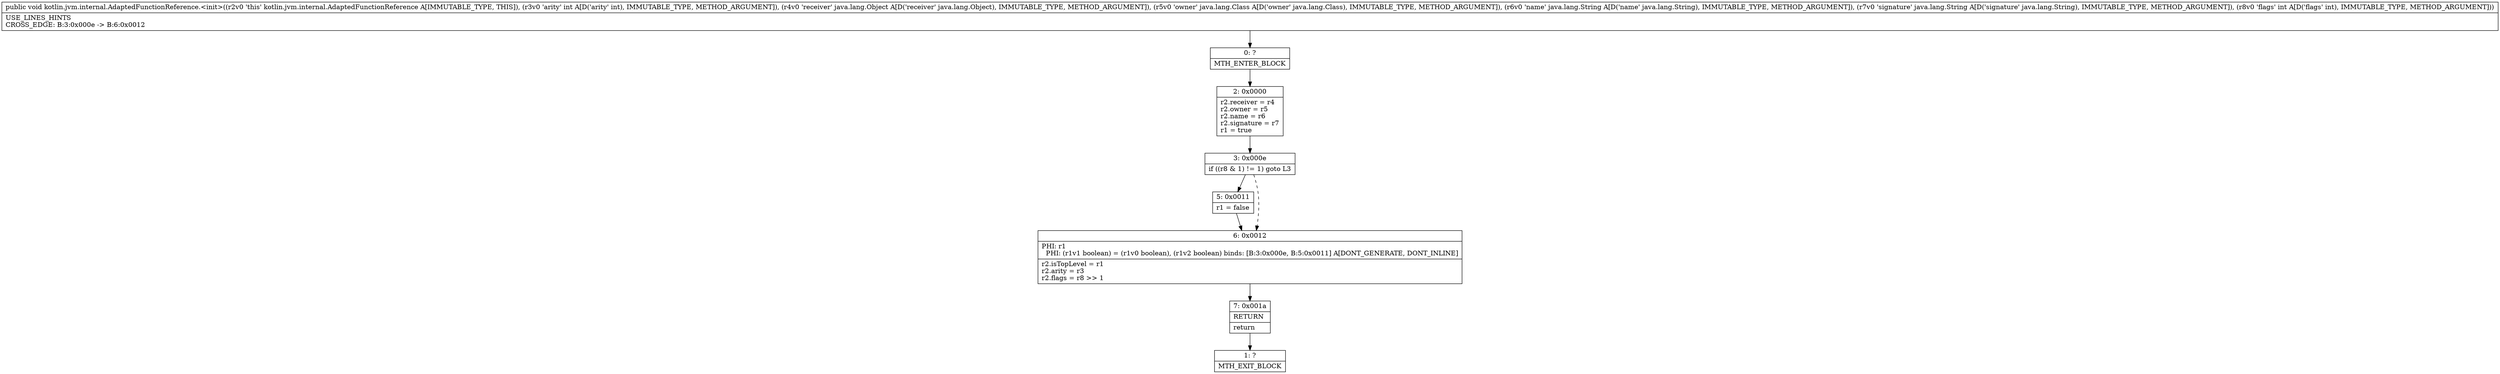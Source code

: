 digraph "CFG forkotlin.jvm.internal.AdaptedFunctionReference.\<init\>(ILjava\/lang\/Object;Ljava\/lang\/Class;Ljava\/lang\/String;Ljava\/lang\/String;I)V" {
Node_0 [shape=record,label="{0\:\ ?|MTH_ENTER_BLOCK\l}"];
Node_2 [shape=record,label="{2\:\ 0x0000|r2.receiver = r4\lr2.owner = r5\lr2.name = r6\lr2.signature = r7\lr1 = true\l}"];
Node_3 [shape=record,label="{3\:\ 0x000e|if ((r8 & 1) != 1) goto L3\l}"];
Node_5 [shape=record,label="{5\:\ 0x0011|r1 = false\l}"];
Node_6 [shape=record,label="{6\:\ 0x0012|PHI: r1 \l  PHI: (r1v1 boolean) = (r1v0 boolean), (r1v2 boolean) binds: [B:3:0x000e, B:5:0x0011] A[DONT_GENERATE, DONT_INLINE]\l|r2.isTopLevel = r1\lr2.arity = r3\lr2.flags = r8 \>\> 1\l}"];
Node_7 [shape=record,label="{7\:\ 0x001a|RETURN\l|return\l}"];
Node_1 [shape=record,label="{1\:\ ?|MTH_EXIT_BLOCK\l}"];
MethodNode[shape=record,label="{public void kotlin.jvm.internal.AdaptedFunctionReference.\<init\>((r2v0 'this' kotlin.jvm.internal.AdaptedFunctionReference A[IMMUTABLE_TYPE, THIS]), (r3v0 'arity' int A[D('arity' int), IMMUTABLE_TYPE, METHOD_ARGUMENT]), (r4v0 'receiver' java.lang.Object A[D('receiver' java.lang.Object), IMMUTABLE_TYPE, METHOD_ARGUMENT]), (r5v0 'owner' java.lang.Class A[D('owner' java.lang.Class), IMMUTABLE_TYPE, METHOD_ARGUMENT]), (r6v0 'name' java.lang.String A[D('name' java.lang.String), IMMUTABLE_TYPE, METHOD_ARGUMENT]), (r7v0 'signature' java.lang.String A[D('signature' java.lang.String), IMMUTABLE_TYPE, METHOD_ARGUMENT]), (r8v0 'flags' int A[D('flags' int), IMMUTABLE_TYPE, METHOD_ARGUMENT]))  | USE_LINES_HINTS\lCROSS_EDGE: B:3:0x000e \-\> B:6:0x0012\l}"];
MethodNode -> Node_0;Node_0 -> Node_2;
Node_2 -> Node_3;
Node_3 -> Node_5;
Node_3 -> Node_6[style=dashed];
Node_5 -> Node_6;
Node_6 -> Node_7;
Node_7 -> Node_1;
}

